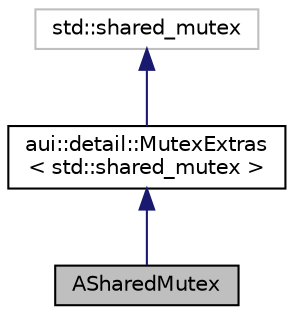 digraph "ASharedMutex"
{
 // LATEX_PDF_SIZE
  edge [fontname="Helvetica",fontsize="10",labelfontname="Helvetica",labelfontsize="10"];
  node [fontname="Helvetica",fontsize="10",shape=record];
  Node1 [label="ASharedMutex",height=0.2,width=0.4,color="black", fillcolor="grey75", style="filled", fontcolor="black",tooltip="Like AMutex but has shared lock type (in addition to basic lock which is unique locking) implementing..."];
  Node2 -> Node1 [dir="back",color="midnightblue",fontsize="10",style="solid",fontname="Helvetica"];
  Node2 [label="aui::detail::MutexExtras\l\< std::shared_mutex \>",height=0.2,width=0.4,color="black", fillcolor="white", style="filled",URL="$structaui_1_1detail_1_1MutexExtras.html",tooltip=" "];
  Node3 -> Node2 [dir="back",color="midnightblue",fontsize="10",style="solid",fontname="Helvetica"];
  Node3 [label="std::shared_mutex",height=0.2,width=0.4,color="grey75", fillcolor="white", style="filled",tooltip=" "];
}
